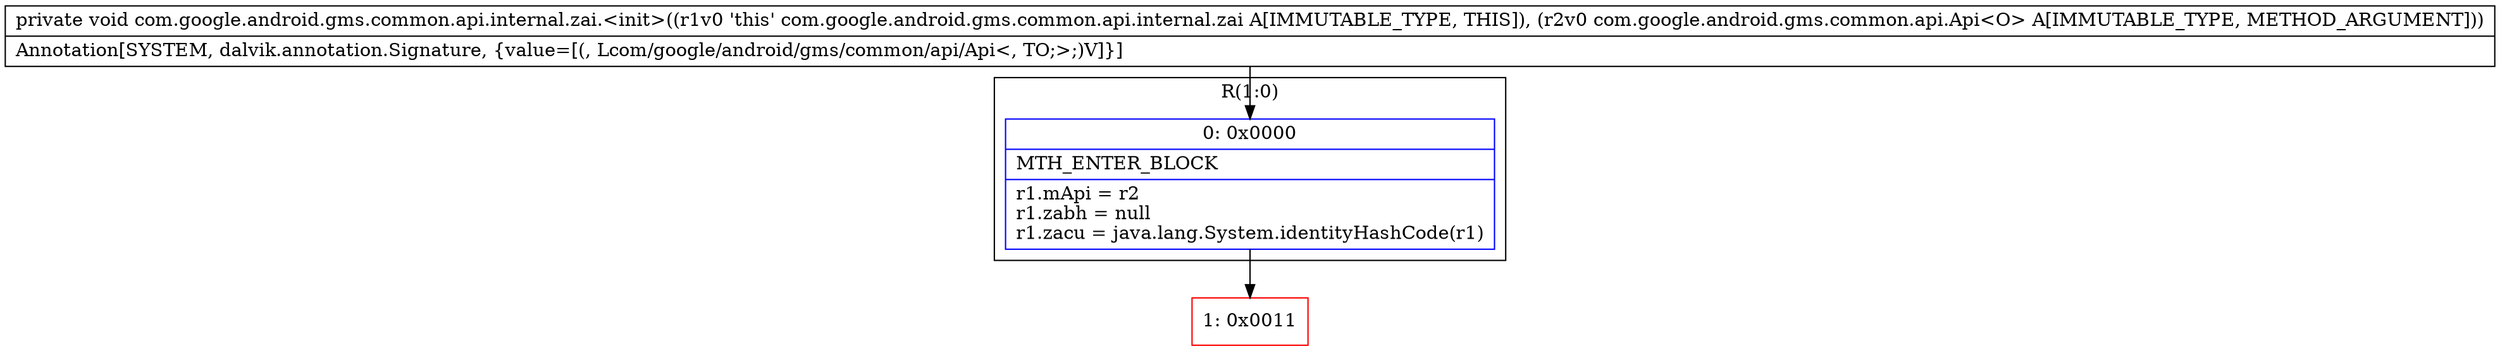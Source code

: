 digraph "CFG forcom.google.android.gms.common.api.internal.zai.\<init\>(Lcom\/google\/android\/gms\/common\/api\/Api;)V" {
subgraph cluster_Region_562560641 {
label = "R(1:0)";
node [shape=record,color=blue];
Node_0 [shape=record,label="{0\:\ 0x0000|MTH_ENTER_BLOCK\l|r1.mApi = r2\lr1.zabh = null\lr1.zacu = java.lang.System.identityHashCode(r1)\l}"];
}
Node_1 [shape=record,color=red,label="{1\:\ 0x0011}"];
MethodNode[shape=record,label="{private void com.google.android.gms.common.api.internal.zai.\<init\>((r1v0 'this' com.google.android.gms.common.api.internal.zai A[IMMUTABLE_TYPE, THIS]), (r2v0 com.google.android.gms.common.api.Api\<O\> A[IMMUTABLE_TYPE, METHOD_ARGUMENT]))  | Annotation[SYSTEM, dalvik.annotation.Signature, \{value=[(, Lcom\/google\/android\/gms\/common\/api\/Api\<, TO;\>;)V]\}]\l}"];
MethodNode -> Node_0;
Node_0 -> Node_1;
}

